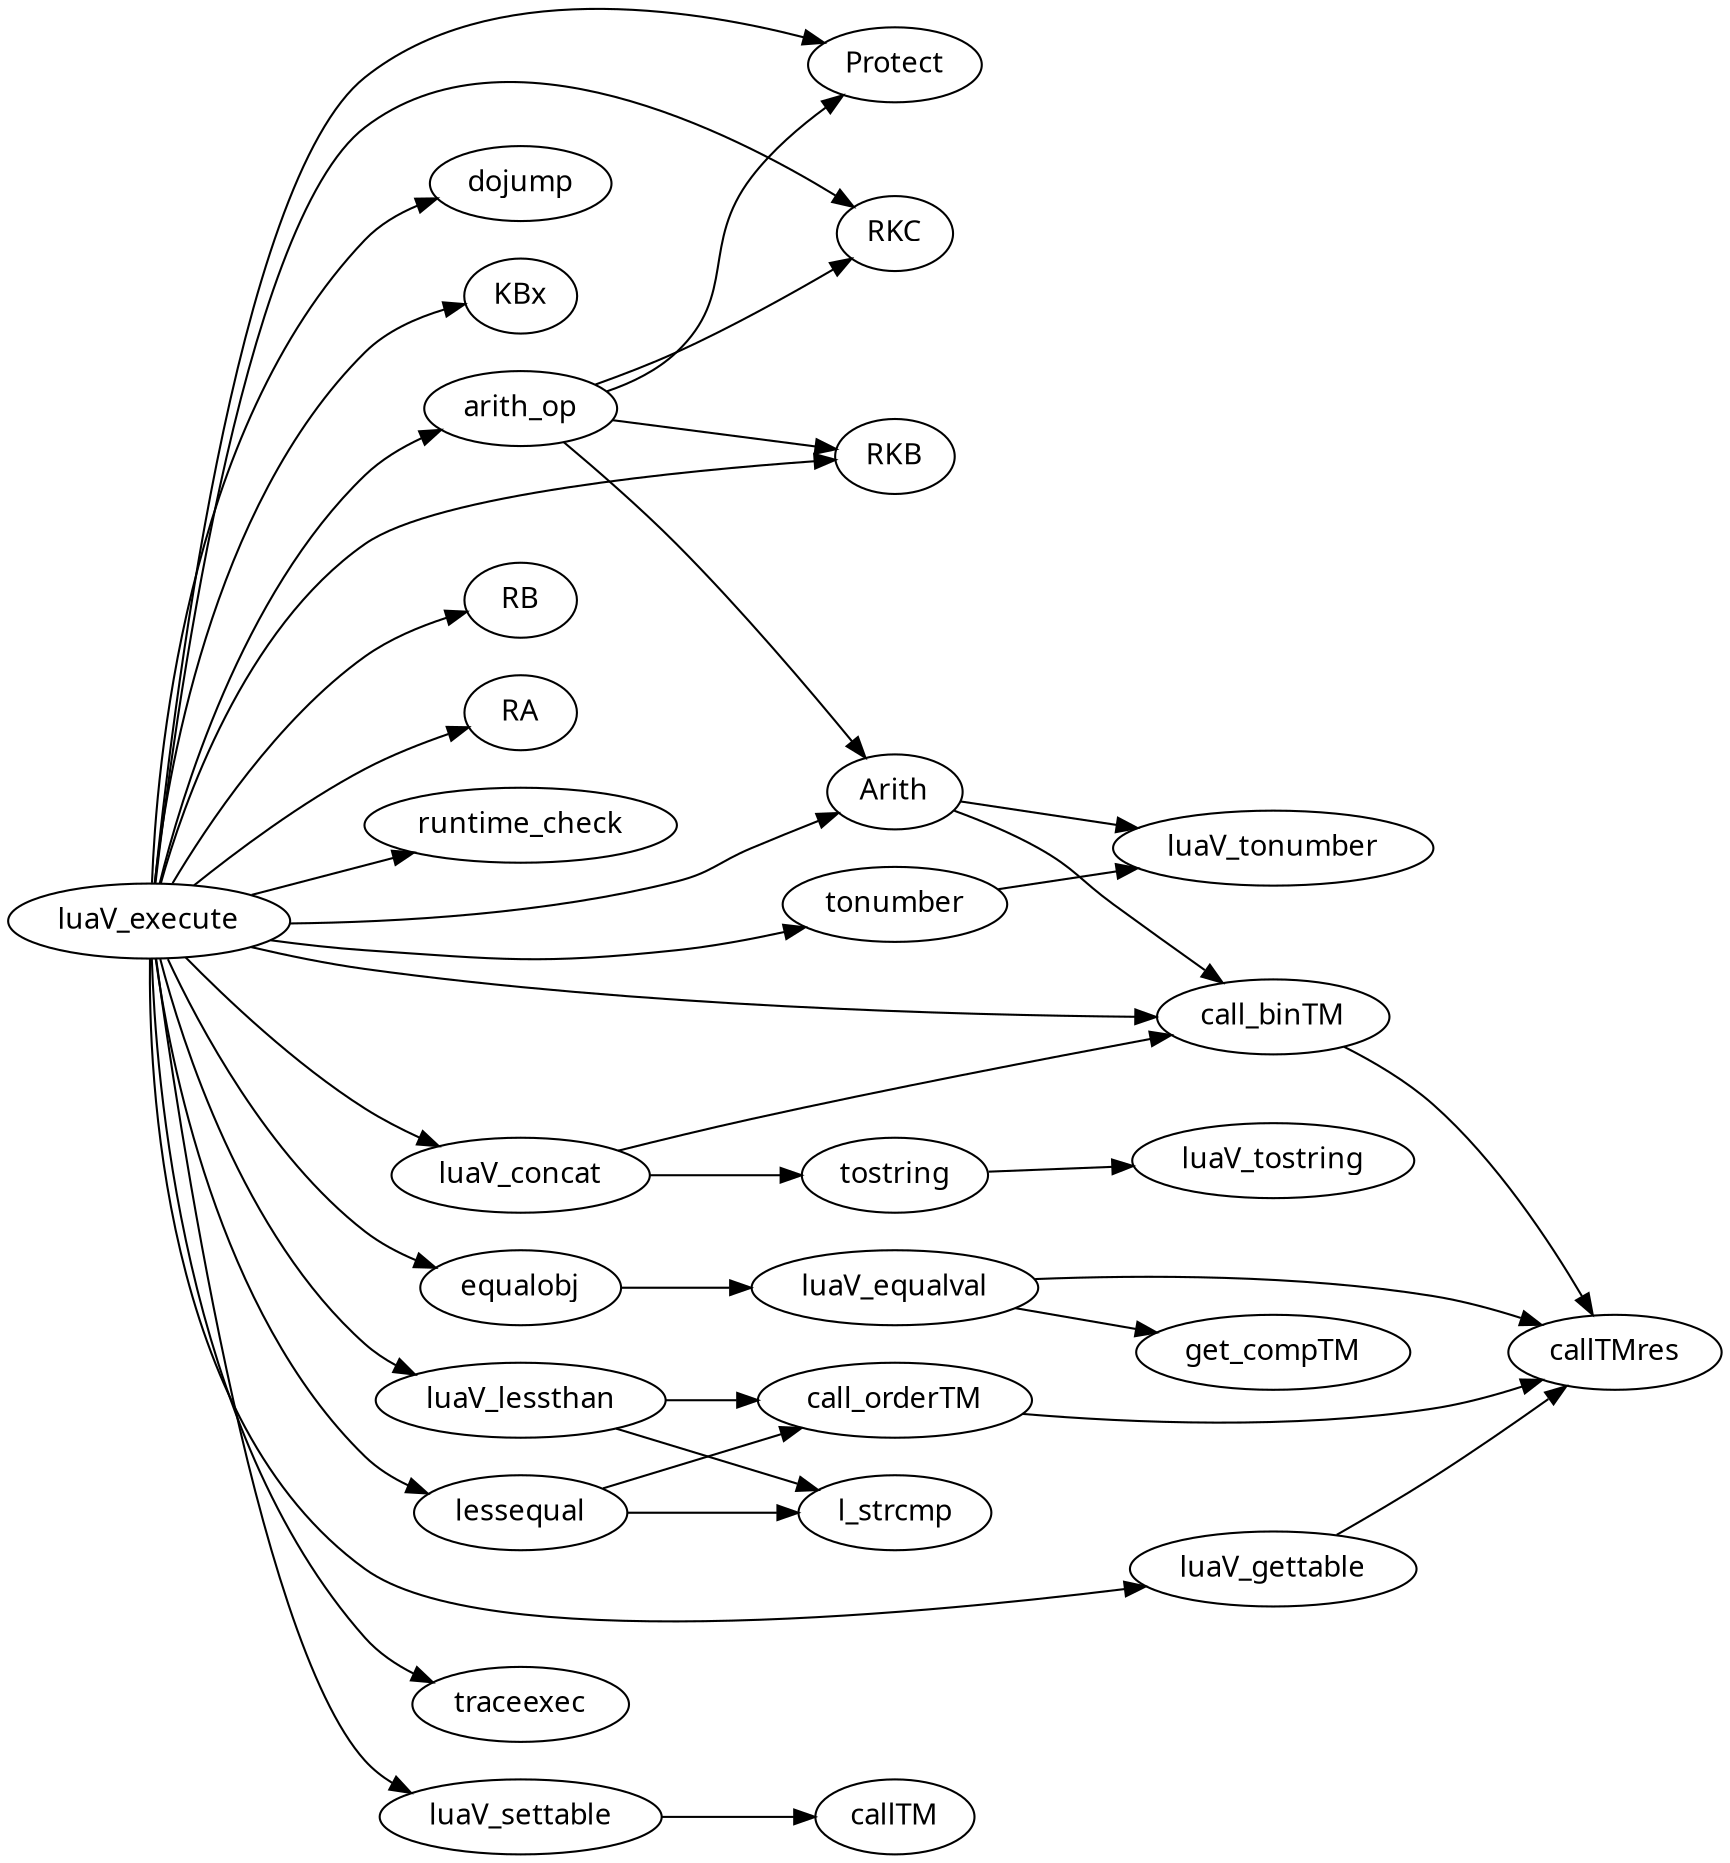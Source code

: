 digraph lvm {
rankdir=LR; //TB

node[fontname="PMingLiu"]
edge[fontname="PMingLiu"]

"luaV_execute" -> "arith_op"

"luaV_execute" -> "Protect"
"arith_op" -> "Protect"

"luaV_execute" -> "dojump"

"luaV_execute" -> "KBx"

"luaV_execute" -> "RKC"
"arith_op" -> "RKC"

"luaV_execute" -> "RKB"
"arith_op" -> "RKB"

"luaV_execute" -> "RB"

"luaV_execute" -> "RA"
"luaV_execute" -> "runtime_check"

"arith_op" -> "Arith"
"luaV_execute" -> "Arith"

"luaV_execute" -> "luaV_concat"

"equalobj" -> "luaV_equalval"

"luaV_execute" -> "lessequal"

"luaV_execute" -> "luaV_lessthan"

"luaV_lessthan" -> "l_strcmp"
"lessequal" -> "l_strcmp"

"luaV_lessthan" -> "call_orderTM"
"lessequal" -> "call_orderTM"

"luaV_equalval" -> "get_compTM"

"luaV_concat" -> "call_binTM"
"Arith" -> "call_binTM"
"luaV_execute" -> "call_binTM"

"luaV_execute" -> "luaV_settable"

"luaV_execute" -> "luaV_gettable"

"luaV_settable" -> "callTM"

"luaV_gettable" -> "callTMres"
"call_binTM" -> "callTMres"
"call_orderTM" -> "callTMres"
"luaV_equalval" -> "callTMres"

"luaV_execute" -> "traceexec"

"tostring" -> "luaV_tostring"

"Arith" -> "luaV_tonumber"
"tonumber" -> "luaV_tonumber"

"luaV_execute" -> "equalobj"

"luaV_execute" -> "tonumber"

"luaV_concat" -> "tostring"

}

